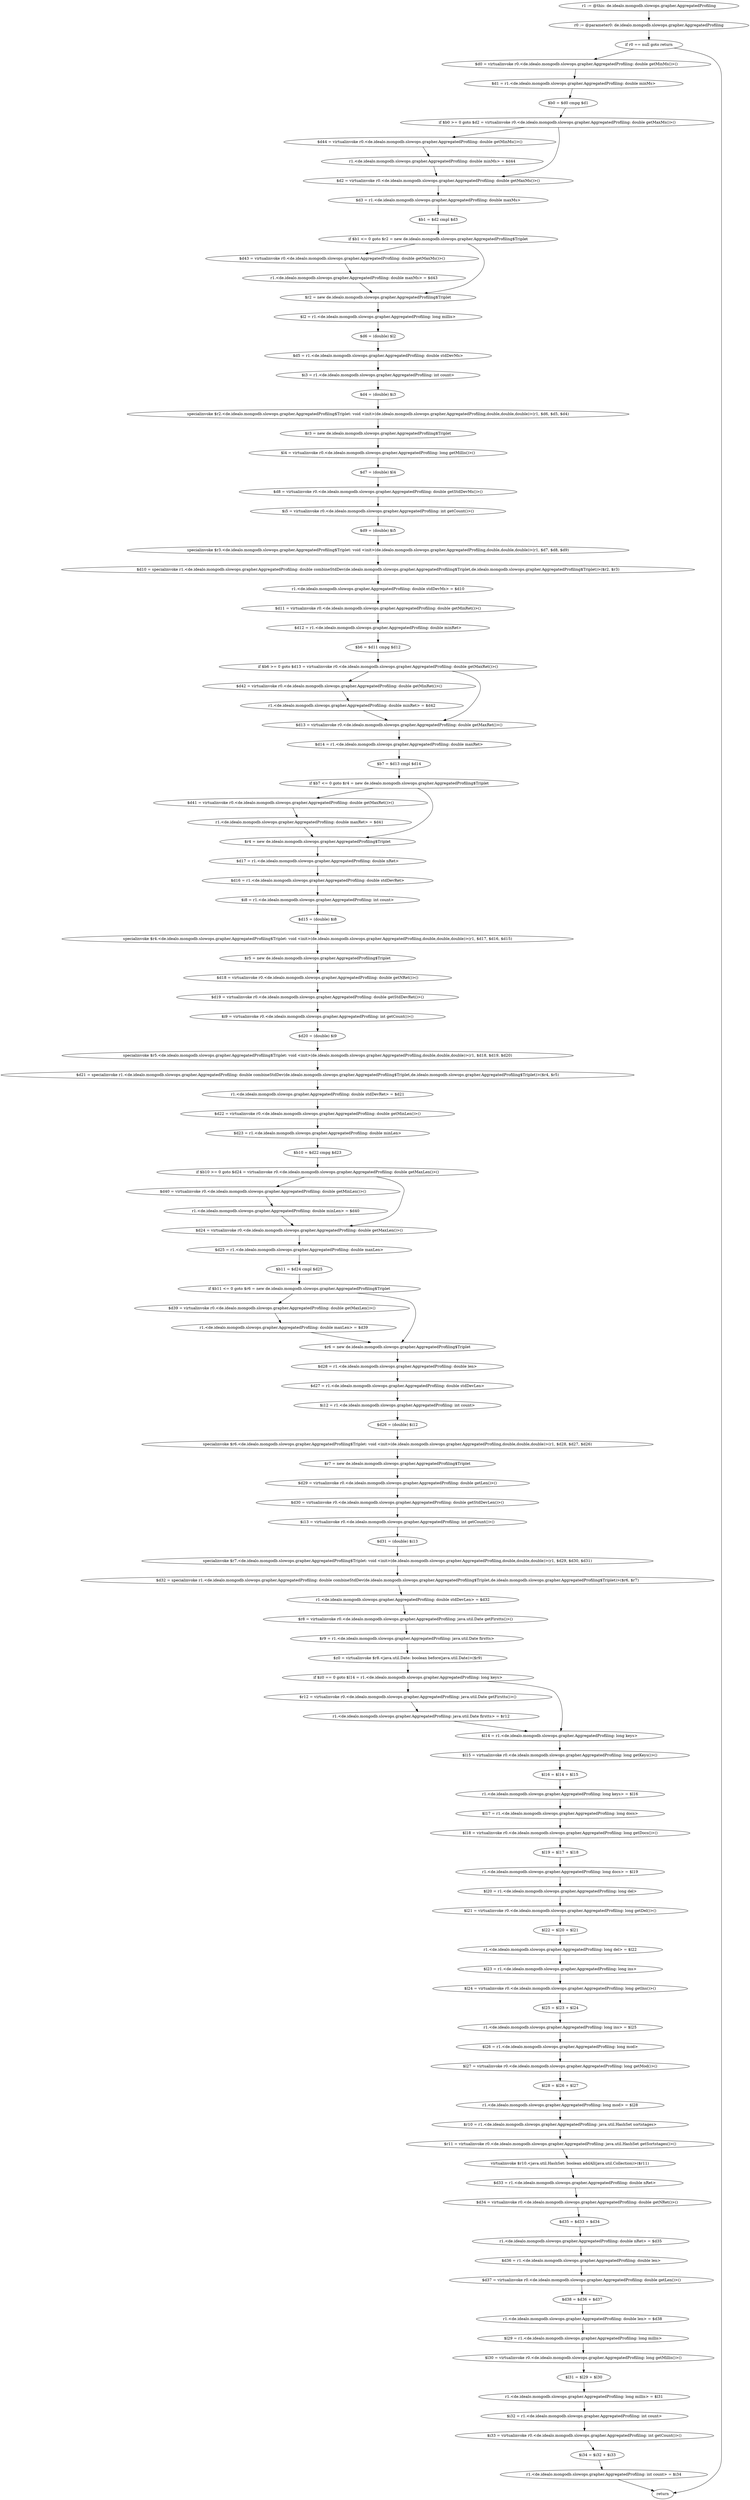 digraph "unitGraph" {
    "r1 := @this: de.idealo.mongodb.slowops.grapher.AggregatedProfiling"
    "r0 := @parameter0: de.idealo.mongodb.slowops.grapher.AggregatedProfiling"
    "if r0 == null goto return"
    "$d0 = virtualinvoke r0.<de.idealo.mongodb.slowops.grapher.AggregatedProfiling: double getMinMs()>()"
    "$d1 = r1.<de.idealo.mongodb.slowops.grapher.AggregatedProfiling: double minMs>"
    "$b0 = $d0 cmpg $d1"
    "if $b0 >= 0 goto $d2 = virtualinvoke r0.<de.idealo.mongodb.slowops.grapher.AggregatedProfiling: double getMaxMs()>()"
    "$d44 = virtualinvoke r0.<de.idealo.mongodb.slowops.grapher.AggregatedProfiling: double getMinMs()>()"
    "r1.<de.idealo.mongodb.slowops.grapher.AggregatedProfiling: double minMs> = $d44"
    "$d2 = virtualinvoke r0.<de.idealo.mongodb.slowops.grapher.AggregatedProfiling: double getMaxMs()>()"
    "$d3 = r1.<de.idealo.mongodb.slowops.grapher.AggregatedProfiling: double maxMs>"
    "$b1 = $d2 cmpl $d3"
    "if $b1 <= 0 goto $r2 = new de.idealo.mongodb.slowops.grapher.AggregatedProfiling$Triplet"
    "$d43 = virtualinvoke r0.<de.idealo.mongodb.slowops.grapher.AggregatedProfiling: double getMaxMs()>()"
    "r1.<de.idealo.mongodb.slowops.grapher.AggregatedProfiling: double maxMs> = $d43"
    "$r2 = new de.idealo.mongodb.slowops.grapher.AggregatedProfiling$Triplet"
    "$l2 = r1.<de.idealo.mongodb.slowops.grapher.AggregatedProfiling: long millis>"
    "$d6 = (double) $l2"
    "$d5 = r1.<de.idealo.mongodb.slowops.grapher.AggregatedProfiling: double stdDevMs>"
    "$i3 = r1.<de.idealo.mongodb.slowops.grapher.AggregatedProfiling: int count>"
    "$d4 = (double) $i3"
    "specialinvoke $r2.<de.idealo.mongodb.slowops.grapher.AggregatedProfiling$Triplet: void <init>(de.idealo.mongodb.slowops.grapher.AggregatedProfiling,double,double,double)>(r1, $d6, $d5, $d4)"
    "$r3 = new de.idealo.mongodb.slowops.grapher.AggregatedProfiling$Triplet"
    "$l4 = virtualinvoke r0.<de.idealo.mongodb.slowops.grapher.AggregatedProfiling: long getMillis()>()"
    "$d7 = (double) $l4"
    "$d8 = virtualinvoke r0.<de.idealo.mongodb.slowops.grapher.AggregatedProfiling: double getStdDevMs()>()"
    "$i5 = virtualinvoke r0.<de.idealo.mongodb.slowops.grapher.AggregatedProfiling: int getCount()>()"
    "$d9 = (double) $i5"
    "specialinvoke $r3.<de.idealo.mongodb.slowops.grapher.AggregatedProfiling$Triplet: void <init>(de.idealo.mongodb.slowops.grapher.AggregatedProfiling,double,double,double)>(r1, $d7, $d8, $d9)"
    "$d10 = specialinvoke r1.<de.idealo.mongodb.slowops.grapher.AggregatedProfiling: double combineStdDev(de.idealo.mongodb.slowops.grapher.AggregatedProfiling$Triplet,de.idealo.mongodb.slowops.grapher.AggregatedProfiling$Triplet)>($r2, $r3)"
    "r1.<de.idealo.mongodb.slowops.grapher.AggregatedProfiling: double stdDevMs> = $d10"
    "$d11 = virtualinvoke r0.<de.idealo.mongodb.slowops.grapher.AggregatedProfiling: double getMinRet()>()"
    "$d12 = r1.<de.idealo.mongodb.slowops.grapher.AggregatedProfiling: double minRet>"
    "$b6 = $d11 cmpg $d12"
    "if $b6 >= 0 goto $d13 = virtualinvoke r0.<de.idealo.mongodb.slowops.grapher.AggregatedProfiling: double getMaxRet()>()"
    "$d42 = virtualinvoke r0.<de.idealo.mongodb.slowops.grapher.AggregatedProfiling: double getMinRet()>()"
    "r1.<de.idealo.mongodb.slowops.grapher.AggregatedProfiling: double minRet> = $d42"
    "$d13 = virtualinvoke r0.<de.idealo.mongodb.slowops.grapher.AggregatedProfiling: double getMaxRet()>()"
    "$d14 = r1.<de.idealo.mongodb.slowops.grapher.AggregatedProfiling: double maxRet>"
    "$b7 = $d13 cmpl $d14"
    "if $b7 <= 0 goto $r4 = new de.idealo.mongodb.slowops.grapher.AggregatedProfiling$Triplet"
    "$d41 = virtualinvoke r0.<de.idealo.mongodb.slowops.grapher.AggregatedProfiling: double getMaxRet()>()"
    "r1.<de.idealo.mongodb.slowops.grapher.AggregatedProfiling: double maxRet> = $d41"
    "$r4 = new de.idealo.mongodb.slowops.grapher.AggregatedProfiling$Triplet"
    "$d17 = r1.<de.idealo.mongodb.slowops.grapher.AggregatedProfiling: double nRet>"
    "$d16 = r1.<de.idealo.mongodb.slowops.grapher.AggregatedProfiling: double stdDevRet>"
    "$i8 = r1.<de.idealo.mongodb.slowops.grapher.AggregatedProfiling: int count>"
    "$d15 = (double) $i8"
    "specialinvoke $r4.<de.idealo.mongodb.slowops.grapher.AggregatedProfiling$Triplet: void <init>(de.idealo.mongodb.slowops.grapher.AggregatedProfiling,double,double,double)>(r1, $d17, $d16, $d15)"
    "$r5 = new de.idealo.mongodb.slowops.grapher.AggregatedProfiling$Triplet"
    "$d18 = virtualinvoke r0.<de.idealo.mongodb.slowops.grapher.AggregatedProfiling: double getNRet()>()"
    "$d19 = virtualinvoke r0.<de.idealo.mongodb.slowops.grapher.AggregatedProfiling: double getStdDevRet()>()"
    "$i9 = virtualinvoke r0.<de.idealo.mongodb.slowops.grapher.AggregatedProfiling: int getCount()>()"
    "$d20 = (double) $i9"
    "specialinvoke $r5.<de.idealo.mongodb.slowops.grapher.AggregatedProfiling$Triplet: void <init>(de.idealo.mongodb.slowops.grapher.AggregatedProfiling,double,double,double)>(r1, $d18, $d19, $d20)"
    "$d21 = specialinvoke r1.<de.idealo.mongodb.slowops.grapher.AggregatedProfiling: double combineStdDev(de.idealo.mongodb.slowops.grapher.AggregatedProfiling$Triplet,de.idealo.mongodb.slowops.grapher.AggregatedProfiling$Triplet)>($r4, $r5)"
    "r1.<de.idealo.mongodb.slowops.grapher.AggregatedProfiling: double stdDevRet> = $d21"
    "$d22 = virtualinvoke r0.<de.idealo.mongodb.slowops.grapher.AggregatedProfiling: double getMinLen()>()"
    "$d23 = r1.<de.idealo.mongodb.slowops.grapher.AggregatedProfiling: double minLen>"
    "$b10 = $d22 cmpg $d23"
    "if $b10 >= 0 goto $d24 = virtualinvoke r0.<de.idealo.mongodb.slowops.grapher.AggregatedProfiling: double getMaxLen()>()"
    "$d40 = virtualinvoke r0.<de.idealo.mongodb.slowops.grapher.AggregatedProfiling: double getMinLen()>()"
    "r1.<de.idealo.mongodb.slowops.grapher.AggregatedProfiling: double minLen> = $d40"
    "$d24 = virtualinvoke r0.<de.idealo.mongodb.slowops.grapher.AggregatedProfiling: double getMaxLen()>()"
    "$d25 = r1.<de.idealo.mongodb.slowops.grapher.AggregatedProfiling: double maxLen>"
    "$b11 = $d24 cmpl $d25"
    "if $b11 <= 0 goto $r6 = new de.idealo.mongodb.slowops.grapher.AggregatedProfiling$Triplet"
    "$d39 = virtualinvoke r0.<de.idealo.mongodb.slowops.grapher.AggregatedProfiling: double getMaxLen()>()"
    "r1.<de.idealo.mongodb.slowops.grapher.AggregatedProfiling: double maxLen> = $d39"
    "$r6 = new de.idealo.mongodb.slowops.grapher.AggregatedProfiling$Triplet"
    "$d28 = r1.<de.idealo.mongodb.slowops.grapher.AggregatedProfiling: double len>"
    "$d27 = r1.<de.idealo.mongodb.slowops.grapher.AggregatedProfiling: double stdDevLen>"
    "$i12 = r1.<de.idealo.mongodb.slowops.grapher.AggregatedProfiling: int count>"
    "$d26 = (double) $i12"
    "specialinvoke $r6.<de.idealo.mongodb.slowops.grapher.AggregatedProfiling$Triplet: void <init>(de.idealo.mongodb.slowops.grapher.AggregatedProfiling,double,double,double)>(r1, $d28, $d27, $d26)"
    "$r7 = new de.idealo.mongodb.slowops.grapher.AggregatedProfiling$Triplet"
    "$d29 = virtualinvoke r0.<de.idealo.mongodb.slowops.grapher.AggregatedProfiling: double getLen()>()"
    "$d30 = virtualinvoke r0.<de.idealo.mongodb.slowops.grapher.AggregatedProfiling: double getStdDevLen()>()"
    "$i13 = virtualinvoke r0.<de.idealo.mongodb.slowops.grapher.AggregatedProfiling: int getCount()>()"
    "$d31 = (double) $i13"
    "specialinvoke $r7.<de.idealo.mongodb.slowops.grapher.AggregatedProfiling$Triplet: void <init>(de.idealo.mongodb.slowops.grapher.AggregatedProfiling,double,double,double)>(r1, $d29, $d30, $d31)"
    "$d32 = specialinvoke r1.<de.idealo.mongodb.slowops.grapher.AggregatedProfiling: double combineStdDev(de.idealo.mongodb.slowops.grapher.AggregatedProfiling$Triplet,de.idealo.mongodb.slowops.grapher.AggregatedProfiling$Triplet)>($r6, $r7)"
    "r1.<de.idealo.mongodb.slowops.grapher.AggregatedProfiling: double stdDevLen> = $d32"
    "$r8 = virtualinvoke r0.<de.idealo.mongodb.slowops.grapher.AggregatedProfiling: java.util.Date getFirstts()>()"
    "$r9 = r1.<de.idealo.mongodb.slowops.grapher.AggregatedProfiling: java.util.Date firstts>"
    "$z0 = virtualinvoke $r8.<java.util.Date: boolean before(java.util.Date)>($r9)"
    "if $z0 == 0 goto $l14 = r1.<de.idealo.mongodb.slowops.grapher.AggregatedProfiling: long keys>"
    "$r12 = virtualinvoke r0.<de.idealo.mongodb.slowops.grapher.AggregatedProfiling: java.util.Date getFirstts()>()"
    "r1.<de.idealo.mongodb.slowops.grapher.AggregatedProfiling: java.util.Date firstts> = $r12"
    "$l14 = r1.<de.idealo.mongodb.slowops.grapher.AggregatedProfiling: long keys>"
    "$l15 = virtualinvoke r0.<de.idealo.mongodb.slowops.grapher.AggregatedProfiling: long getKeys()>()"
    "$l16 = $l14 + $l15"
    "r1.<de.idealo.mongodb.slowops.grapher.AggregatedProfiling: long keys> = $l16"
    "$l17 = r1.<de.idealo.mongodb.slowops.grapher.AggregatedProfiling: long docs>"
    "$l18 = virtualinvoke r0.<de.idealo.mongodb.slowops.grapher.AggregatedProfiling: long getDocs()>()"
    "$l19 = $l17 + $l18"
    "r1.<de.idealo.mongodb.slowops.grapher.AggregatedProfiling: long docs> = $l19"
    "$l20 = r1.<de.idealo.mongodb.slowops.grapher.AggregatedProfiling: long del>"
    "$l21 = virtualinvoke r0.<de.idealo.mongodb.slowops.grapher.AggregatedProfiling: long getDel()>()"
    "$l22 = $l20 + $l21"
    "r1.<de.idealo.mongodb.slowops.grapher.AggregatedProfiling: long del> = $l22"
    "$l23 = r1.<de.idealo.mongodb.slowops.grapher.AggregatedProfiling: long ins>"
    "$l24 = virtualinvoke r0.<de.idealo.mongodb.slowops.grapher.AggregatedProfiling: long getIns()>()"
    "$l25 = $l23 + $l24"
    "r1.<de.idealo.mongodb.slowops.grapher.AggregatedProfiling: long ins> = $l25"
    "$l26 = r1.<de.idealo.mongodb.slowops.grapher.AggregatedProfiling: long mod>"
    "$l27 = virtualinvoke r0.<de.idealo.mongodb.slowops.grapher.AggregatedProfiling: long getMod()>()"
    "$l28 = $l26 + $l27"
    "r1.<de.idealo.mongodb.slowops.grapher.AggregatedProfiling: long mod> = $l28"
    "$r10 = r1.<de.idealo.mongodb.slowops.grapher.AggregatedProfiling: java.util.HashSet sortstages>"
    "$r11 = virtualinvoke r0.<de.idealo.mongodb.slowops.grapher.AggregatedProfiling: java.util.HashSet getSortstages()>()"
    "virtualinvoke $r10.<java.util.HashSet: boolean addAll(java.util.Collection)>($r11)"
    "$d33 = r1.<de.idealo.mongodb.slowops.grapher.AggregatedProfiling: double nRet>"
    "$d34 = virtualinvoke r0.<de.idealo.mongodb.slowops.grapher.AggregatedProfiling: double getNRet()>()"
    "$d35 = $d33 + $d34"
    "r1.<de.idealo.mongodb.slowops.grapher.AggregatedProfiling: double nRet> = $d35"
    "$d36 = r1.<de.idealo.mongodb.slowops.grapher.AggregatedProfiling: double len>"
    "$d37 = virtualinvoke r0.<de.idealo.mongodb.slowops.grapher.AggregatedProfiling: double getLen()>()"
    "$d38 = $d36 + $d37"
    "r1.<de.idealo.mongodb.slowops.grapher.AggregatedProfiling: double len> = $d38"
    "$l29 = r1.<de.idealo.mongodb.slowops.grapher.AggregatedProfiling: long millis>"
    "$l30 = virtualinvoke r0.<de.idealo.mongodb.slowops.grapher.AggregatedProfiling: long getMillis()>()"
    "$l31 = $l29 + $l30"
    "r1.<de.idealo.mongodb.slowops.grapher.AggregatedProfiling: long millis> = $l31"
    "$i32 = r1.<de.idealo.mongodb.slowops.grapher.AggregatedProfiling: int count>"
    "$i33 = virtualinvoke r0.<de.idealo.mongodb.slowops.grapher.AggregatedProfiling: int getCount()>()"
    "$i34 = $i32 + $i33"
    "r1.<de.idealo.mongodb.slowops.grapher.AggregatedProfiling: int count> = $i34"
    "return"
    "r1 := @this: de.idealo.mongodb.slowops.grapher.AggregatedProfiling"->"r0 := @parameter0: de.idealo.mongodb.slowops.grapher.AggregatedProfiling";
    "r0 := @parameter0: de.idealo.mongodb.slowops.grapher.AggregatedProfiling"->"if r0 == null goto return";
    "if r0 == null goto return"->"$d0 = virtualinvoke r0.<de.idealo.mongodb.slowops.grapher.AggregatedProfiling: double getMinMs()>()";
    "if r0 == null goto return"->"return";
    "$d0 = virtualinvoke r0.<de.idealo.mongodb.slowops.grapher.AggregatedProfiling: double getMinMs()>()"->"$d1 = r1.<de.idealo.mongodb.slowops.grapher.AggregatedProfiling: double minMs>";
    "$d1 = r1.<de.idealo.mongodb.slowops.grapher.AggregatedProfiling: double minMs>"->"$b0 = $d0 cmpg $d1";
    "$b0 = $d0 cmpg $d1"->"if $b0 >= 0 goto $d2 = virtualinvoke r0.<de.idealo.mongodb.slowops.grapher.AggregatedProfiling: double getMaxMs()>()";
    "if $b0 >= 0 goto $d2 = virtualinvoke r0.<de.idealo.mongodb.slowops.grapher.AggregatedProfiling: double getMaxMs()>()"->"$d44 = virtualinvoke r0.<de.idealo.mongodb.slowops.grapher.AggregatedProfiling: double getMinMs()>()";
    "if $b0 >= 0 goto $d2 = virtualinvoke r0.<de.idealo.mongodb.slowops.grapher.AggregatedProfiling: double getMaxMs()>()"->"$d2 = virtualinvoke r0.<de.idealo.mongodb.slowops.grapher.AggregatedProfiling: double getMaxMs()>()";
    "$d44 = virtualinvoke r0.<de.idealo.mongodb.slowops.grapher.AggregatedProfiling: double getMinMs()>()"->"r1.<de.idealo.mongodb.slowops.grapher.AggregatedProfiling: double minMs> = $d44";
    "r1.<de.idealo.mongodb.slowops.grapher.AggregatedProfiling: double minMs> = $d44"->"$d2 = virtualinvoke r0.<de.idealo.mongodb.slowops.grapher.AggregatedProfiling: double getMaxMs()>()";
    "$d2 = virtualinvoke r0.<de.idealo.mongodb.slowops.grapher.AggregatedProfiling: double getMaxMs()>()"->"$d3 = r1.<de.idealo.mongodb.slowops.grapher.AggregatedProfiling: double maxMs>";
    "$d3 = r1.<de.idealo.mongodb.slowops.grapher.AggregatedProfiling: double maxMs>"->"$b1 = $d2 cmpl $d3";
    "$b1 = $d2 cmpl $d3"->"if $b1 <= 0 goto $r2 = new de.idealo.mongodb.slowops.grapher.AggregatedProfiling$Triplet";
    "if $b1 <= 0 goto $r2 = new de.idealo.mongodb.slowops.grapher.AggregatedProfiling$Triplet"->"$d43 = virtualinvoke r0.<de.idealo.mongodb.slowops.grapher.AggregatedProfiling: double getMaxMs()>()";
    "if $b1 <= 0 goto $r2 = new de.idealo.mongodb.slowops.grapher.AggregatedProfiling$Triplet"->"$r2 = new de.idealo.mongodb.slowops.grapher.AggregatedProfiling$Triplet";
    "$d43 = virtualinvoke r0.<de.idealo.mongodb.slowops.grapher.AggregatedProfiling: double getMaxMs()>()"->"r1.<de.idealo.mongodb.slowops.grapher.AggregatedProfiling: double maxMs> = $d43";
    "r1.<de.idealo.mongodb.slowops.grapher.AggregatedProfiling: double maxMs> = $d43"->"$r2 = new de.idealo.mongodb.slowops.grapher.AggregatedProfiling$Triplet";
    "$r2 = new de.idealo.mongodb.slowops.grapher.AggregatedProfiling$Triplet"->"$l2 = r1.<de.idealo.mongodb.slowops.grapher.AggregatedProfiling: long millis>";
    "$l2 = r1.<de.idealo.mongodb.slowops.grapher.AggregatedProfiling: long millis>"->"$d6 = (double) $l2";
    "$d6 = (double) $l2"->"$d5 = r1.<de.idealo.mongodb.slowops.grapher.AggregatedProfiling: double stdDevMs>";
    "$d5 = r1.<de.idealo.mongodb.slowops.grapher.AggregatedProfiling: double stdDevMs>"->"$i3 = r1.<de.idealo.mongodb.slowops.grapher.AggregatedProfiling: int count>";
    "$i3 = r1.<de.idealo.mongodb.slowops.grapher.AggregatedProfiling: int count>"->"$d4 = (double) $i3";
    "$d4 = (double) $i3"->"specialinvoke $r2.<de.idealo.mongodb.slowops.grapher.AggregatedProfiling$Triplet: void <init>(de.idealo.mongodb.slowops.grapher.AggregatedProfiling,double,double,double)>(r1, $d6, $d5, $d4)";
    "specialinvoke $r2.<de.idealo.mongodb.slowops.grapher.AggregatedProfiling$Triplet: void <init>(de.idealo.mongodb.slowops.grapher.AggregatedProfiling,double,double,double)>(r1, $d6, $d5, $d4)"->"$r3 = new de.idealo.mongodb.slowops.grapher.AggregatedProfiling$Triplet";
    "$r3 = new de.idealo.mongodb.slowops.grapher.AggregatedProfiling$Triplet"->"$l4 = virtualinvoke r0.<de.idealo.mongodb.slowops.grapher.AggregatedProfiling: long getMillis()>()";
    "$l4 = virtualinvoke r0.<de.idealo.mongodb.slowops.grapher.AggregatedProfiling: long getMillis()>()"->"$d7 = (double) $l4";
    "$d7 = (double) $l4"->"$d8 = virtualinvoke r0.<de.idealo.mongodb.slowops.grapher.AggregatedProfiling: double getStdDevMs()>()";
    "$d8 = virtualinvoke r0.<de.idealo.mongodb.slowops.grapher.AggregatedProfiling: double getStdDevMs()>()"->"$i5 = virtualinvoke r0.<de.idealo.mongodb.slowops.grapher.AggregatedProfiling: int getCount()>()";
    "$i5 = virtualinvoke r0.<de.idealo.mongodb.slowops.grapher.AggregatedProfiling: int getCount()>()"->"$d9 = (double) $i5";
    "$d9 = (double) $i5"->"specialinvoke $r3.<de.idealo.mongodb.slowops.grapher.AggregatedProfiling$Triplet: void <init>(de.idealo.mongodb.slowops.grapher.AggregatedProfiling,double,double,double)>(r1, $d7, $d8, $d9)";
    "specialinvoke $r3.<de.idealo.mongodb.slowops.grapher.AggregatedProfiling$Triplet: void <init>(de.idealo.mongodb.slowops.grapher.AggregatedProfiling,double,double,double)>(r1, $d7, $d8, $d9)"->"$d10 = specialinvoke r1.<de.idealo.mongodb.slowops.grapher.AggregatedProfiling: double combineStdDev(de.idealo.mongodb.slowops.grapher.AggregatedProfiling$Triplet,de.idealo.mongodb.slowops.grapher.AggregatedProfiling$Triplet)>($r2, $r3)";
    "$d10 = specialinvoke r1.<de.idealo.mongodb.slowops.grapher.AggregatedProfiling: double combineStdDev(de.idealo.mongodb.slowops.grapher.AggregatedProfiling$Triplet,de.idealo.mongodb.slowops.grapher.AggregatedProfiling$Triplet)>($r2, $r3)"->"r1.<de.idealo.mongodb.slowops.grapher.AggregatedProfiling: double stdDevMs> = $d10";
    "r1.<de.idealo.mongodb.slowops.grapher.AggregatedProfiling: double stdDevMs> = $d10"->"$d11 = virtualinvoke r0.<de.idealo.mongodb.slowops.grapher.AggregatedProfiling: double getMinRet()>()";
    "$d11 = virtualinvoke r0.<de.idealo.mongodb.slowops.grapher.AggregatedProfiling: double getMinRet()>()"->"$d12 = r1.<de.idealo.mongodb.slowops.grapher.AggregatedProfiling: double minRet>";
    "$d12 = r1.<de.idealo.mongodb.slowops.grapher.AggregatedProfiling: double minRet>"->"$b6 = $d11 cmpg $d12";
    "$b6 = $d11 cmpg $d12"->"if $b6 >= 0 goto $d13 = virtualinvoke r0.<de.idealo.mongodb.slowops.grapher.AggregatedProfiling: double getMaxRet()>()";
    "if $b6 >= 0 goto $d13 = virtualinvoke r0.<de.idealo.mongodb.slowops.grapher.AggregatedProfiling: double getMaxRet()>()"->"$d42 = virtualinvoke r0.<de.idealo.mongodb.slowops.grapher.AggregatedProfiling: double getMinRet()>()";
    "if $b6 >= 0 goto $d13 = virtualinvoke r0.<de.idealo.mongodb.slowops.grapher.AggregatedProfiling: double getMaxRet()>()"->"$d13 = virtualinvoke r0.<de.idealo.mongodb.slowops.grapher.AggregatedProfiling: double getMaxRet()>()";
    "$d42 = virtualinvoke r0.<de.idealo.mongodb.slowops.grapher.AggregatedProfiling: double getMinRet()>()"->"r1.<de.idealo.mongodb.slowops.grapher.AggregatedProfiling: double minRet> = $d42";
    "r1.<de.idealo.mongodb.slowops.grapher.AggregatedProfiling: double minRet> = $d42"->"$d13 = virtualinvoke r0.<de.idealo.mongodb.slowops.grapher.AggregatedProfiling: double getMaxRet()>()";
    "$d13 = virtualinvoke r0.<de.idealo.mongodb.slowops.grapher.AggregatedProfiling: double getMaxRet()>()"->"$d14 = r1.<de.idealo.mongodb.slowops.grapher.AggregatedProfiling: double maxRet>";
    "$d14 = r1.<de.idealo.mongodb.slowops.grapher.AggregatedProfiling: double maxRet>"->"$b7 = $d13 cmpl $d14";
    "$b7 = $d13 cmpl $d14"->"if $b7 <= 0 goto $r4 = new de.idealo.mongodb.slowops.grapher.AggregatedProfiling$Triplet";
    "if $b7 <= 0 goto $r4 = new de.idealo.mongodb.slowops.grapher.AggregatedProfiling$Triplet"->"$d41 = virtualinvoke r0.<de.idealo.mongodb.slowops.grapher.AggregatedProfiling: double getMaxRet()>()";
    "if $b7 <= 0 goto $r4 = new de.idealo.mongodb.slowops.grapher.AggregatedProfiling$Triplet"->"$r4 = new de.idealo.mongodb.slowops.grapher.AggregatedProfiling$Triplet";
    "$d41 = virtualinvoke r0.<de.idealo.mongodb.slowops.grapher.AggregatedProfiling: double getMaxRet()>()"->"r1.<de.idealo.mongodb.slowops.grapher.AggregatedProfiling: double maxRet> = $d41";
    "r1.<de.idealo.mongodb.slowops.grapher.AggregatedProfiling: double maxRet> = $d41"->"$r4 = new de.idealo.mongodb.slowops.grapher.AggregatedProfiling$Triplet";
    "$r4 = new de.idealo.mongodb.slowops.grapher.AggregatedProfiling$Triplet"->"$d17 = r1.<de.idealo.mongodb.slowops.grapher.AggregatedProfiling: double nRet>";
    "$d17 = r1.<de.idealo.mongodb.slowops.grapher.AggregatedProfiling: double nRet>"->"$d16 = r1.<de.idealo.mongodb.slowops.grapher.AggregatedProfiling: double stdDevRet>";
    "$d16 = r1.<de.idealo.mongodb.slowops.grapher.AggregatedProfiling: double stdDevRet>"->"$i8 = r1.<de.idealo.mongodb.slowops.grapher.AggregatedProfiling: int count>";
    "$i8 = r1.<de.idealo.mongodb.slowops.grapher.AggregatedProfiling: int count>"->"$d15 = (double) $i8";
    "$d15 = (double) $i8"->"specialinvoke $r4.<de.idealo.mongodb.slowops.grapher.AggregatedProfiling$Triplet: void <init>(de.idealo.mongodb.slowops.grapher.AggregatedProfiling,double,double,double)>(r1, $d17, $d16, $d15)";
    "specialinvoke $r4.<de.idealo.mongodb.slowops.grapher.AggregatedProfiling$Triplet: void <init>(de.idealo.mongodb.slowops.grapher.AggregatedProfiling,double,double,double)>(r1, $d17, $d16, $d15)"->"$r5 = new de.idealo.mongodb.slowops.grapher.AggregatedProfiling$Triplet";
    "$r5 = new de.idealo.mongodb.slowops.grapher.AggregatedProfiling$Triplet"->"$d18 = virtualinvoke r0.<de.idealo.mongodb.slowops.grapher.AggregatedProfiling: double getNRet()>()";
    "$d18 = virtualinvoke r0.<de.idealo.mongodb.slowops.grapher.AggregatedProfiling: double getNRet()>()"->"$d19 = virtualinvoke r0.<de.idealo.mongodb.slowops.grapher.AggregatedProfiling: double getStdDevRet()>()";
    "$d19 = virtualinvoke r0.<de.idealo.mongodb.slowops.grapher.AggregatedProfiling: double getStdDevRet()>()"->"$i9 = virtualinvoke r0.<de.idealo.mongodb.slowops.grapher.AggregatedProfiling: int getCount()>()";
    "$i9 = virtualinvoke r0.<de.idealo.mongodb.slowops.grapher.AggregatedProfiling: int getCount()>()"->"$d20 = (double) $i9";
    "$d20 = (double) $i9"->"specialinvoke $r5.<de.idealo.mongodb.slowops.grapher.AggregatedProfiling$Triplet: void <init>(de.idealo.mongodb.slowops.grapher.AggregatedProfiling,double,double,double)>(r1, $d18, $d19, $d20)";
    "specialinvoke $r5.<de.idealo.mongodb.slowops.grapher.AggregatedProfiling$Triplet: void <init>(de.idealo.mongodb.slowops.grapher.AggregatedProfiling,double,double,double)>(r1, $d18, $d19, $d20)"->"$d21 = specialinvoke r1.<de.idealo.mongodb.slowops.grapher.AggregatedProfiling: double combineStdDev(de.idealo.mongodb.slowops.grapher.AggregatedProfiling$Triplet,de.idealo.mongodb.slowops.grapher.AggregatedProfiling$Triplet)>($r4, $r5)";
    "$d21 = specialinvoke r1.<de.idealo.mongodb.slowops.grapher.AggregatedProfiling: double combineStdDev(de.idealo.mongodb.slowops.grapher.AggregatedProfiling$Triplet,de.idealo.mongodb.slowops.grapher.AggregatedProfiling$Triplet)>($r4, $r5)"->"r1.<de.idealo.mongodb.slowops.grapher.AggregatedProfiling: double stdDevRet> = $d21";
    "r1.<de.idealo.mongodb.slowops.grapher.AggregatedProfiling: double stdDevRet> = $d21"->"$d22 = virtualinvoke r0.<de.idealo.mongodb.slowops.grapher.AggregatedProfiling: double getMinLen()>()";
    "$d22 = virtualinvoke r0.<de.idealo.mongodb.slowops.grapher.AggregatedProfiling: double getMinLen()>()"->"$d23 = r1.<de.idealo.mongodb.slowops.grapher.AggregatedProfiling: double minLen>";
    "$d23 = r1.<de.idealo.mongodb.slowops.grapher.AggregatedProfiling: double minLen>"->"$b10 = $d22 cmpg $d23";
    "$b10 = $d22 cmpg $d23"->"if $b10 >= 0 goto $d24 = virtualinvoke r0.<de.idealo.mongodb.slowops.grapher.AggregatedProfiling: double getMaxLen()>()";
    "if $b10 >= 0 goto $d24 = virtualinvoke r0.<de.idealo.mongodb.slowops.grapher.AggregatedProfiling: double getMaxLen()>()"->"$d40 = virtualinvoke r0.<de.idealo.mongodb.slowops.grapher.AggregatedProfiling: double getMinLen()>()";
    "if $b10 >= 0 goto $d24 = virtualinvoke r0.<de.idealo.mongodb.slowops.grapher.AggregatedProfiling: double getMaxLen()>()"->"$d24 = virtualinvoke r0.<de.idealo.mongodb.slowops.grapher.AggregatedProfiling: double getMaxLen()>()";
    "$d40 = virtualinvoke r0.<de.idealo.mongodb.slowops.grapher.AggregatedProfiling: double getMinLen()>()"->"r1.<de.idealo.mongodb.slowops.grapher.AggregatedProfiling: double minLen> = $d40";
    "r1.<de.idealo.mongodb.slowops.grapher.AggregatedProfiling: double minLen> = $d40"->"$d24 = virtualinvoke r0.<de.idealo.mongodb.slowops.grapher.AggregatedProfiling: double getMaxLen()>()";
    "$d24 = virtualinvoke r0.<de.idealo.mongodb.slowops.grapher.AggregatedProfiling: double getMaxLen()>()"->"$d25 = r1.<de.idealo.mongodb.slowops.grapher.AggregatedProfiling: double maxLen>";
    "$d25 = r1.<de.idealo.mongodb.slowops.grapher.AggregatedProfiling: double maxLen>"->"$b11 = $d24 cmpl $d25";
    "$b11 = $d24 cmpl $d25"->"if $b11 <= 0 goto $r6 = new de.idealo.mongodb.slowops.grapher.AggregatedProfiling$Triplet";
    "if $b11 <= 0 goto $r6 = new de.idealo.mongodb.slowops.grapher.AggregatedProfiling$Triplet"->"$d39 = virtualinvoke r0.<de.idealo.mongodb.slowops.grapher.AggregatedProfiling: double getMaxLen()>()";
    "if $b11 <= 0 goto $r6 = new de.idealo.mongodb.slowops.grapher.AggregatedProfiling$Triplet"->"$r6 = new de.idealo.mongodb.slowops.grapher.AggregatedProfiling$Triplet";
    "$d39 = virtualinvoke r0.<de.idealo.mongodb.slowops.grapher.AggregatedProfiling: double getMaxLen()>()"->"r1.<de.idealo.mongodb.slowops.grapher.AggregatedProfiling: double maxLen> = $d39";
    "r1.<de.idealo.mongodb.slowops.grapher.AggregatedProfiling: double maxLen> = $d39"->"$r6 = new de.idealo.mongodb.slowops.grapher.AggregatedProfiling$Triplet";
    "$r6 = new de.idealo.mongodb.slowops.grapher.AggregatedProfiling$Triplet"->"$d28 = r1.<de.idealo.mongodb.slowops.grapher.AggregatedProfiling: double len>";
    "$d28 = r1.<de.idealo.mongodb.slowops.grapher.AggregatedProfiling: double len>"->"$d27 = r1.<de.idealo.mongodb.slowops.grapher.AggregatedProfiling: double stdDevLen>";
    "$d27 = r1.<de.idealo.mongodb.slowops.grapher.AggregatedProfiling: double stdDevLen>"->"$i12 = r1.<de.idealo.mongodb.slowops.grapher.AggregatedProfiling: int count>";
    "$i12 = r1.<de.idealo.mongodb.slowops.grapher.AggregatedProfiling: int count>"->"$d26 = (double) $i12";
    "$d26 = (double) $i12"->"specialinvoke $r6.<de.idealo.mongodb.slowops.grapher.AggregatedProfiling$Triplet: void <init>(de.idealo.mongodb.slowops.grapher.AggregatedProfiling,double,double,double)>(r1, $d28, $d27, $d26)";
    "specialinvoke $r6.<de.idealo.mongodb.slowops.grapher.AggregatedProfiling$Triplet: void <init>(de.idealo.mongodb.slowops.grapher.AggregatedProfiling,double,double,double)>(r1, $d28, $d27, $d26)"->"$r7 = new de.idealo.mongodb.slowops.grapher.AggregatedProfiling$Triplet";
    "$r7 = new de.idealo.mongodb.slowops.grapher.AggregatedProfiling$Triplet"->"$d29 = virtualinvoke r0.<de.idealo.mongodb.slowops.grapher.AggregatedProfiling: double getLen()>()";
    "$d29 = virtualinvoke r0.<de.idealo.mongodb.slowops.grapher.AggregatedProfiling: double getLen()>()"->"$d30 = virtualinvoke r0.<de.idealo.mongodb.slowops.grapher.AggregatedProfiling: double getStdDevLen()>()";
    "$d30 = virtualinvoke r0.<de.idealo.mongodb.slowops.grapher.AggregatedProfiling: double getStdDevLen()>()"->"$i13 = virtualinvoke r0.<de.idealo.mongodb.slowops.grapher.AggregatedProfiling: int getCount()>()";
    "$i13 = virtualinvoke r0.<de.idealo.mongodb.slowops.grapher.AggregatedProfiling: int getCount()>()"->"$d31 = (double) $i13";
    "$d31 = (double) $i13"->"specialinvoke $r7.<de.idealo.mongodb.slowops.grapher.AggregatedProfiling$Triplet: void <init>(de.idealo.mongodb.slowops.grapher.AggregatedProfiling,double,double,double)>(r1, $d29, $d30, $d31)";
    "specialinvoke $r7.<de.idealo.mongodb.slowops.grapher.AggregatedProfiling$Triplet: void <init>(de.idealo.mongodb.slowops.grapher.AggregatedProfiling,double,double,double)>(r1, $d29, $d30, $d31)"->"$d32 = specialinvoke r1.<de.idealo.mongodb.slowops.grapher.AggregatedProfiling: double combineStdDev(de.idealo.mongodb.slowops.grapher.AggregatedProfiling$Triplet,de.idealo.mongodb.slowops.grapher.AggregatedProfiling$Triplet)>($r6, $r7)";
    "$d32 = specialinvoke r1.<de.idealo.mongodb.slowops.grapher.AggregatedProfiling: double combineStdDev(de.idealo.mongodb.slowops.grapher.AggregatedProfiling$Triplet,de.idealo.mongodb.slowops.grapher.AggregatedProfiling$Triplet)>($r6, $r7)"->"r1.<de.idealo.mongodb.slowops.grapher.AggregatedProfiling: double stdDevLen> = $d32";
    "r1.<de.idealo.mongodb.slowops.grapher.AggregatedProfiling: double stdDevLen> = $d32"->"$r8 = virtualinvoke r0.<de.idealo.mongodb.slowops.grapher.AggregatedProfiling: java.util.Date getFirstts()>()";
    "$r8 = virtualinvoke r0.<de.idealo.mongodb.slowops.grapher.AggregatedProfiling: java.util.Date getFirstts()>()"->"$r9 = r1.<de.idealo.mongodb.slowops.grapher.AggregatedProfiling: java.util.Date firstts>";
    "$r9 = r1.<de.idealo.mongodb.slowops.grapher.AggregatedProfiling: java.util.Date firstts>"->"$z0 = virtualinvoke $r8.<java.util.Date: boolean before(java.util.Date)>($r9)";
    "$z0 = virtualinvoke $r8.<java.util.Date: boolean before(java.util.Date)>($r9)"->"if $z0 == 0 goto $l14 = r1.<de.idealo.mongodb.slowops.grapher.AggregatedProfiling: long keys>";
    "if $z0 == 0 goto $l14 = r1.<de.idealo.mongodb.slowops.grapher.AggregatedProfiling: long keys>"->"$r12 = virtualinvoke r0.<de.idealo.mongodb.slowops.grapher.AggregatedProfiling: java.util.Date getFirstts()>()";
    "if $z0 == 0 goto $l14 = r1.<de.idealo.mongodb.slowops.grapher.AggregatedProfiling: long keys>"->"$l14 = r1.<de.idealo.mongodb.slowops.grapher.AggregatedProfiling: long keys>";
    "$r12 = virtualinvoke r0.<de.idealo.mongodb.slowops.grapher.AggregatedProfiling: java.util.Date getFirstts()>()"->"r1.<de.idealo.mongodb.slowops.grapher.AggregatedProfiling: java.util.Date firstts> = $r12";
    "r1.<de.idealo.mongodb.slowops.grapher.AggregatedProfiling: java.util.Date firstts> = $r12"->"$l14 = r1.<de.idealo.mongodb.slowops.grapher.AggregatedProfiling: long keys>";
    "$l14 = r1.<de.idealo.mongodb.slowops.grapher.AggregatedProfiling: long keys>"->"$l15 = virtualinvoke r0.<de.idealo.mongodb.slowops.grapher.AggregatedProfiling: long getKeys()>()";
    "$l15 = virtualinvoke r0.<de.idealo.mongodb.slowops.grapher.AggregatedProfiling: long getKeys()>()"->"$l16 = $l14 + $l15";
    "$l16 = $l14 + $l15"->"r1.<de.idealo.mongodb.slowops.grapher.AggregatedProfiling: long keys> = $l16";
    "r1.<de.idealo.mongodb.slowops.grapher.AggregatedProfiling: long keys> = $l16"->"$l17 = r1.<de.idealo.mongodb.slowops.grapher.AggregatedProfiling: long docs>";
    "$l17 = r1.<de.idealo.mongodb.slowops.grapher.AggregatedProfiling: long docs>"->"$l18 = virtualinvoke r0.<de.idealo.mongodb.slowops.grapher.AggregatedProfiling: long getDocs()>()";
    "$l18 = virtualinvoke r0.<de.idealo.mongodb.slowops.grapher.AggregatedProfiling: long getDocs()>()"->"$l19 = $l17 + $l18";
    "$l19 = $l17 + $l18"->"r1.<de.idealo.mongodb.slowops.grapher.AggregatedProfiling: long docs> = $l19";
    "r1.<de.idealo.mongodb.slowops.grapher.AggregatedProfiling: long docs> = $l19"->"$l20 = r1.<de.idealo.mongodb.slowops.grapher.AggregatedProfiling: long del>";
    "$l20 = r1.<de.idealo.mongodb.slowops.grapher.AggregatedProfiling: long del>"->"$l21 = virtualinvoke r0.<de.idealo.mongodb.slowops.grapher.AggregatedProfiling: long getDel()>()";
    "$l21 = virtualinvoke r0.<de.idealo.mongodb.slowops.grapher.AggregatedProfiling: long getDel()>()"->"$l22 = $l20 + $l21";
    "$l22 = $l20 + $l21"->"r1.<de.idealo.mongodb.slowops.grapher.AggregatedProfiling: long del> = $l22";
    "r1.<de.idealo.mongodb.slowops.grapher.AggregatedProfiling: long del> = $l22"->"$l23 = r1.<de.idealo.mongodb.slowops.grapher.AggregatedProfiling: long ins>";
    "$l23 = r1.<de.idealo.mongodb.slowops.grapher.AggregatedProfiling: long ins>"->"$l24 = virtualinvoke r0.<de.idealo.mongodb.slowops.grapher.AggregatedProfiling: long getIns()>()";
    "$l24 = virtualinvoke r0.<de.idealo.mongodb.slowops.grapher.AggregatedProfiling: long getIns()>()"->"$l25 = $l23 + $l24";
    "$l25 = $l23 + $l24"->"r1.<de.idealo.mongodb.slowops.grapher.AggregatedProfiling: long ins> = $l25";
    "r1.<de.idealo.mongodb.slowops.grapher.AggregatedProfiling: long ins> = $l25"->"$l26 = r1.<de.idealo.mongodb.slowops.grapher.AggregatedProfiling: long mod>";
    "$l26 = r1.<de.idealo.mongodb.slowops.grapher.AggregatedProfiling: long mod>"->"$l27 = virtualinvoke r0.<de.idealo.mongodb.slowops.grapher.AggregatedProfiling: long getMod()>()";
    "$l27 = virtualinvoke r0.<de.idealo.mongodb.slowops.grapher.AggregatedProfiling: long getMod()>()"->"$l28 = $l26 + $l27";
    "$l28 = $l26 + $l27"->"r1.<de.idealo.mongodb.slowops.grapher.AggregatedProfiling: long mod> = $l28";
    "r1.<de.idealo.mongodb.slowops.grapher.AggregatedProfiling: long mod> = $l28"->"$r10 = r1.<de.idealo.mongodb.slowops.grapher.AggregatedProfiling: java.util.HashSet sortstages>";
    "$r10 = r1.<de.idealo.mongodb.slowops.grapher.AggregatedProfiling: java.util.HashSet sortstages>"->"$r11 = virtualinvoke r0.<de.idealo.mongodb.slowops.grapher.AggregatedProfiling: java.util.HashSet getSortstages()>()";
    "$r11 = virtualinvoke r0.<de.idealo.mongodb.slowops.grapher.AggregatedProfiling: java.util.HashSet getSortstages()>()"->"virtualinvoke $r10.<java.util.HashSet: boolean addAll(java.util.Collection)>($r11)";
    "virtualinvoke $r10.<java.util.HashSet: boolean addAll(java.util.Collection)>($r11)"->"$d33 = r1.<de.idealo.mongodb.slowops.grapher.AggregatedProfiling: double nRet>";
    "$d33 = r1.<de.idealo.mongodb.slowops.grapher.AggregatedProfiling: double nRet>"->"$d34 = virtualinvoke r0.<de.idealo.mongodb.slowops.grapher.AggregatedProfiling: double getNRet()>()";
    "$d34 = virtualinvoke r0.<de.idealo.mongodb.slowops.grapher.AggregatedProfiling: double getNRet()>()"->"$d35 = $d33 + $d34";
    "$d35 = $d33 + $d34"->"r1.<de.idealo.mongodb.slowops.grapher.AggregatedProfiling: double nRet> = $d35";
    "r1.<de.idealo.mongodb.slowops.grapher.AggregatedProfiling: double nRet> = $d35"->"$d36 = r1.<de.idealo.mongodb.slowops.grapher.AggregatedProfiling: double len>";
    "$d36 = r1.<de.idealo.mongodb.slowops.grapher.AggregatedProfiling: double len>"->"$d37 = virtualinvoke r0.<de.idealo.mongodb.slowops.grapher.AggregatedProfiling: double getLen()>()";
    "$d37 = virtualinvoke r0.<de.idealo.mongodb.slowops.grapher.AggregatedProfiling: double getLen()>()"->"$d38 = $d36 + $d37";
    "$d38 = $d36 + $d37"->"r1.<de.idealo.mongodb.slowops.grapher.AggregatedProfiling: double len> = $d38";
    "r1.<de.idealo.mongodb.slowops.grapher.AggregatedProfiling: double len> = $d38"->"$l29 = r1.<de.idealo.mongodb.slowops.grapher.AggregatedProfiling: long millis>";
    "$l29 = r1.<de.idealo.mongodb.slowops.grapher.AggregatedProfiling: long millis>"->"$l30 = virtualinvoke r0.<de.idealo.mongodb.slowops.grapher.AggregatedProfiling: long getMillis()>()";
    "$l30 = virtualinvoke r0.<de.idealo.mongodb.slowops.grapher.AggregatedProfiling: long getMillis()>()"->"$l31 = $l29 + $l30";
    "$l31 = $l29 + $l30"->"r1.<de.idealo.mongodb.slowops.grapher.AggregatedProfiling: long millis> = $l31";
    "r1.<de.idealo.mongodb.slowops.grapher.AggregatedProfiling: long millis> = $l31"->"$i32 = r1.<de.idealo.mongodb.slowops.grapher.AggregatedProfiling: int count>";
    "$i32 = r1.<de.idealo.mongodb.slowops.grapher.AggregatedProfiling: int count>"->"$i33 = virtualinvoke r0.<de.idealo.mongodb.slowops.grapher.AggregatedProfiling: int getCount()>()";
    "$i33 = virtualinvoke r0.<de.idealo.mongodb.slowops.grapher.AggregatedProfiling: int getCount()>()"->"$i34 = $i32 + $i33";
    "$i34 = $i32 + $i33"->"r1.<de.idealo.mongodb.slowops.grapher.AggregatedProfiling: int count> = $i34";
    "r1.<de.idealo.mongodb.slowops.grapher.AggregatedProfiling: int count> = $i34"->"return";
}
